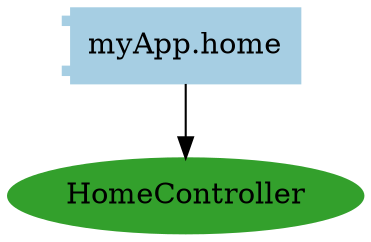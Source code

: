 digraph dependencies {
  node[shape="component",style="filled",colorscheme=paired12]


    node[shape="component"]
    "myApp.home"[label="myApp.home", color=1]

    


    node[shape="ellipse"]
    


    
      "HomeController"[label="HomeController", color=4]
      "myApp.home" -> "HomeController"
    

    

    

    node[shape="cds"]
    

    









    node[shape="ellipse",style="filled", color=9]
    

    


    
      
    

    

    

    


}
